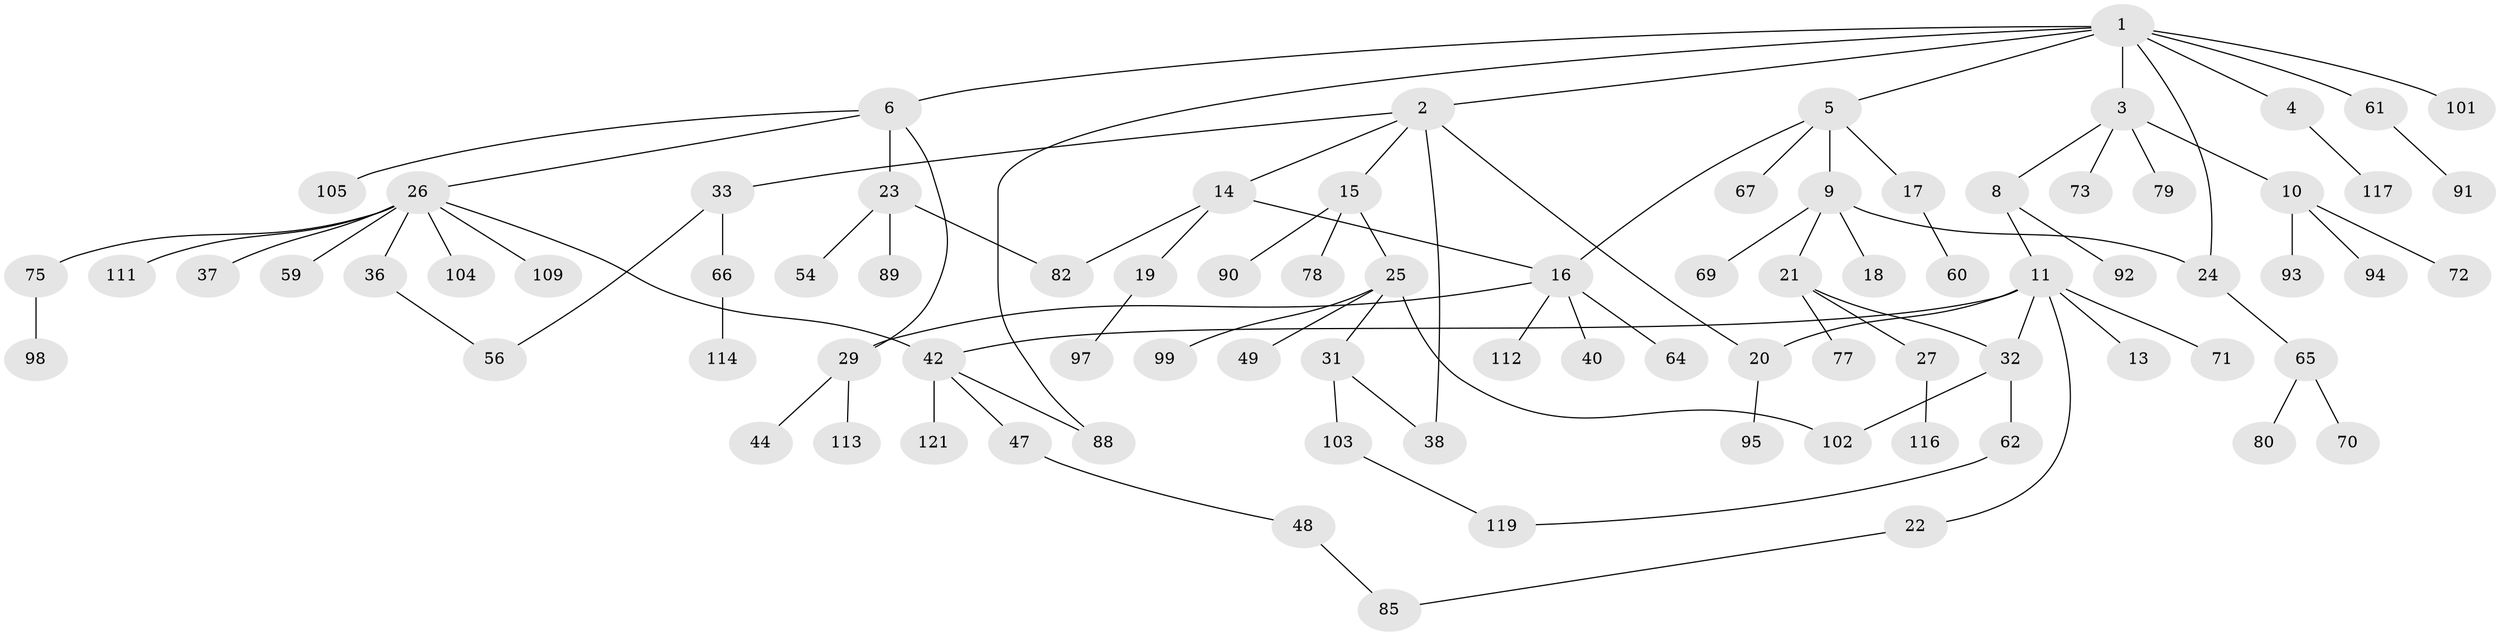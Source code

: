 // original degree distribution, {9: 0.00819672131147541, 4: 0.09016393442622951, 5: 0.04918032786885246, 2: 0.2786885245901639, 6: 0.02459016393442623, 1: 0.4180327868852459, 3: 0.13114754098360656}
// Generated by graph-tools (version 1.1) at 2025/41/03/06/25 10:41:25]
// undirected, 85 vertices, 97 edges
graph export_dot {
graph [start="1"]
  node [color=gray90,style=filled];
  1 [super="+12"];
  2 [super="+7"];
  3 [super="+51"];
  4;
  5;
  6 [super="+50"];
  8 [super="+76"];
  9 [super="+68"];
  10 [super="+46"];
  11 [super="+34"];
  13;
  14 [super="+110"];
  15 [super="+28"];
  16 [super="+30"];
  17 [super="+43"];
  18 [super="+106"];
  19 [super="+58"];
  20 [super="+83"];
  21;
  22 [super="+57"];
  23 [super="+39"];
  24 [super="+87"];
  25 [super="+45"];
  26 [super="+35"];
  27 [super="+108"];
  29 [super="+55"];
  31 [super="+53"];
  32 [super="+63"];
  33 [super="+41"];
  36 [super="+74"];
  37;
  38;
  40;
  42 [super="+81"];
  44;
  47 [super="+52"];
  48;
  49;
  54;
  56 [super="+107"];
  59;
  60 [super="+84"];
  61;
  62;
  64;
  65;
  66 [super="+86"];
  67 [super="+122"];
  69;
  70;
  71;
  72;
  73;
  75 [super="+118"];
  77;
  78;
  79;
  80;
  82 [super="+100"];
  85 [super="+96"];
  88;
  89;
  90;
  91;
  92;
  93;
  94;
  95;
  97;
  98;
  99;
  101;
  102 [super="+115"];
  103;
  104;
  105;
  109;
  111;
  112;
  113 [super="+120"];
  114;
  116;
  117;
  119;
  121;
  1 -- 2;
  1 -- 3;
  1 -- 4;
  1 -- 5;
  1 -- 6;
  1 -- 61;
  1 -- 101;
  1 -- 24;
  1 -- 88;
  2 -- 14;
  2 -- 33;
  2 -- 20;
  2 -- 38;
  2 -- 15;
  3 -- 8;
  3 -- 10;
  3 -- 79;
  3 -- 73;
  4 -- 117;
  5 -- 9;
  5 -- 16;
  5 -- 17;
  5 -- 67;
  6 -- 23;
  6 -- 26;
  6 -- 29;
  6 -- 105;
  8 -- 11;
  8 -- 92;
  9 -- 18;
  9 -- 21;
  9 -- 24;
  9 -- 69;
  10 -- 72;
  10 -- 93;
  10 -- 94;
  11 -- 13;
  11 -- 22;
  11 -- 32;
  11 -- 42;
  11 -- 71;
  11 -- 20;
  14 -- 19;
  14 -- 82;
  14 -- 16;
  15 -- 25;
  15 -- 78;
  15 -- 90;
  16 -- 64;
  16 -- 40;
  16 -- 112;
  16 -- 29;
  17 -- 60;
  19 -- 97;
  20 -- 95;
  21 -- 27;
  21 -- 77;
  21 -- 32;
  22 -- 85;
  23 -- 54;
  23 -- 89;
  23 -- 82;
  24 -- 65;
  25 -- 31;
  25 -- 99;
  25 -- 102;
  25 -- 49;
  26 -- 36;
  26 -- 37;
  26 -- 59;
  26 -- 109;
  26 -- 104;
  26 -- 75;
  26 -- 111;
  26 -- 42;
  27 -- 116;
  29 -- 44;
  29 -- 113;
  31 -- 38;
  31 -- 103;
  32 -- 62;
  32 -- 102;
  33 -- 66;
  33 -- 56;
  36 -- 56;
  42 -- 47;
  42 -- 121;
  42 -- 88;
  47 -- 48;
  48 -- 85;
  61 -- 91;
  62 -- 119;
  65 -- 70;
  65 -- 80;
  66 -- 114;
  75 -- 98;
  103 -- 119;
}
